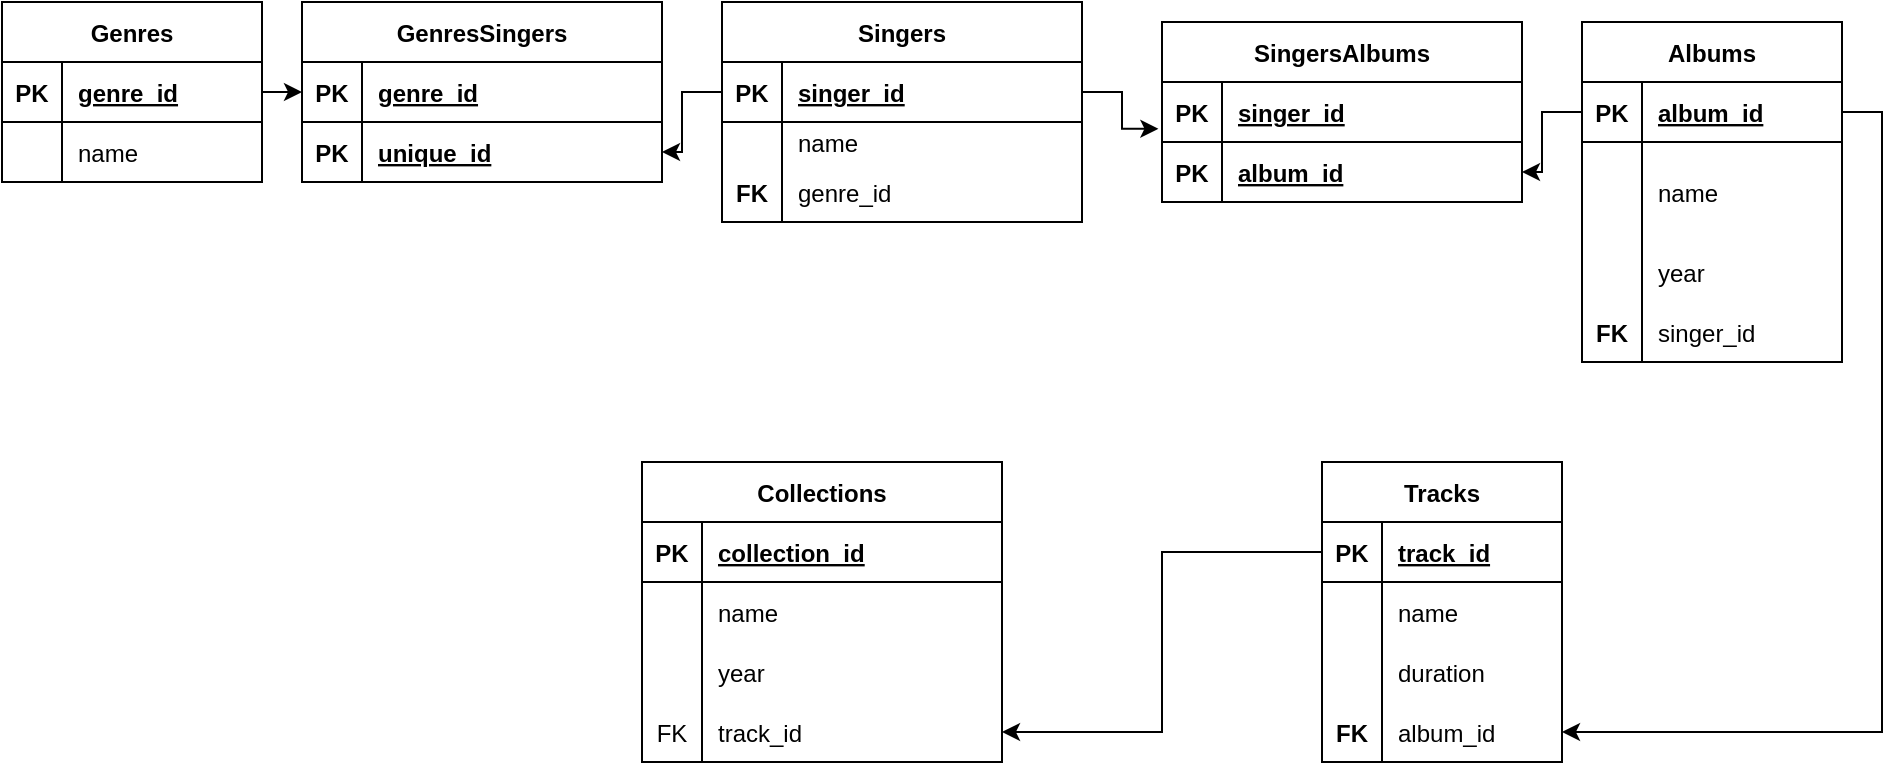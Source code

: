 <mxfile version="20.6.0" type="device"><diagram id="0lmoQ1hyOX2Jwl5TXgR4" name="Страница 1"><mxGraphModel dx="1865" dy="575" grid="1" gridSize="10" guides="1" tooltips="1" connect="1" arrows="1" fold="1" page="1" pageScale="1" pageWidth="827" pageHeight="1169" math="0" shadow="0"><root><mxCell id="0"/><mxCell id="1" parent="0"/><mxCell id="U6nxEI9K0FUVyEP7Qxob-1" value="Genres" style="shape=table;startSize=30;container=1;collapsible=1;childLayout=tableLayout;fixedRows=1;rowLines=0;fontStyle=1;align=center;resizeLast=1;" parent="1" vertex="1"><mxGeometry x="-110" y="10" width="130" height="90" as="geometry"/></mxCell><mxCell id="U6nxEI9K0FUVyEP7Qxob-2" value="" style="shape=tableRow;horizontal=0;startSize=0;swimlaneHead=0;swimlaneBody=0;fillColor=none;collapsible=0;dropTarget=0;points=[[0,0.5],[1,0.5]];portConstraint=eastwest;top=0;left=0;right=0;bottom=1;" parent="U6nxEI9K0FUVyEP7Qxob-1" vertex="1"><mxGeometry y="30" width="130" height="30" as="geometry"/></mxCell><mxCell id="U6nxEI9K0FUVyEP7Qxob-3" value="PK" style="shape=partialRectangle;connectable=0;fillColor=none;top=0;left=0;bottom=0;right=0;fontStyle=1;overflow=hidden;" parent="U6nxEI9K0FUVyEP7Qxob-2" vertex="1"><mxGeometry width="30" height="30" as="geometry"><mxRectangle width="30" height="30" as="alternateBounds"/></mxGeometry></mxCell><mxCell id="U6nxEI9K0FUVyEP7Qxob-4" value="genre_id" style="shape=partialRectangle;connectable=0;fillColor=none;top=0;left=0;bottom=0;right=0;align=left;spacingLeft=6;fontStyle=5;overflow=hidden;" parent="U6nxEI9K0FUVyEP7Qxob-2" vertex="1"><mxGeometry x="30" width="100" height="30" as="geometry"><mxRectangle width="100" height="30" as="alternateBounds"/></mxGeometry></mxCell><mxCell id="U6nxEI9K0FUVyEP7Qxob-5" value="" style="shape=tableRow;horizontal=0;startSize=0;swimlaneHead=0;swimlaneBody=0;fillColor=none;collapsible=0;dropTarget=0;points=[[0,0.5],[1,0.5]];portConstraint=eastwest;top=0;left=0;right=0;bottom=0;" parent="U6nxEI9K0FUVyEP7Qxob-1" vertex="1"><mxGeometry y="60" width="130" height="30" as="geometry"/></mxCell><mxCell id="U6nxEI9K0FUVyEP7Qxob-6" value="" style="shape=partialRectangle;connectable=0;fillColor=none;top=0;left=0;bottom=0;right=0;editable=1;overflow=hidden;" parent="U6nxEI9K0FUVyEP7Qxob-5" vertex="1"><mxGeometry width="30" height="30" as="geometry"><mxRectangle width="30" height="30" as="alternateBounds"/></mxGeometry></mxCell><mxCell id="U6nxEI9K0FUVyEP7Qxob-7" value="name" style="shape=partialRectangle;connectable=0;fillColor=none;top=0;left=0;bottom=0;right=0;align=left;spacingLeft=6;overflow=hidden;" parent="U6nxEI9K0FUVyEP7Qxob-5" vertex="1"><mxGeometry x="30" width="100" height="30" as="geometry"><mxRectangle width="100" height="30" as="alternateBounds"/></mxGeometry></mxCell><mxCell id="U6nxEI9K0FUVyEP7Qxob-14" value="Singers" style="shape=table;startSize=30;container=1;collapsible=1;childLayout=tableLayout;fixedRows=1;rowLines=0;fontStyle=1;align=center;resizeLast=1;" parent="1" vertex="1"><mxGeometry x="250" y="10" width="180" height="110" as="geometry"/></mxCell><mxCell id="U6nxEI9K0FUVyEP7Qxob-15" value="" style="shape=tableRow;horizontal=0;startSize=0;swimlaneHead=0;swimlaneBody=0;fillColor=none;collapsible=0;dropTarget=0;points=[[0,0.5],[1,0.5]];portConstraint=eastwest;top=0;left=0;right=0;bottom=1;" parent="U6nxEI9K0FUVyEP7Qxob-14" vertex="1"><mxGeometry y="30" width="180" height="30" as="geometry"/></mxCell><mxCell id="U6nxEI9K0FUVyEP7Qxob-16" value="PK" style="shape=partialRectangle;connectable=0;fillColor=none;top=0;left=0;bottom=0;right=0;fontStyle=1;overflow=hidden;" parent="U6nxEI9K0FUVyEP7Qxob-15" vertex="1"><mxGeometry width="30" height="30" as="geometry"><mxRectangle width="30" height="30" as="alternateBounds"/></mxGeometry></mxCell><mxCell id="U6nxEI9K0FUVyEP7Qxob-17" value="singer_id" style="shape=partialRectangle;connectable=0;fillColor=none;top=0;left=0;bottom=0;right=0;align=left;spacingLeft=6;fontStyle=5;overflow=hidden;" parent="U6nxEI9K0FUVyEP7Qxob-15" vertex="1"><mxGeometry x="30" width="150" height="30" as="geometry"><mxRectangle width="150" height="30" as="alternateBounds"/></mxGeometry></mxCell><mxCell id="U6nxEI9K0FUVyEP7Qxob-18" value="" style="shape=tableRow;horizontal=0;startSize=0;swimlaneHead=0;swimlaneBody=0;fillColor=none;collapsible=0;dropTarget=0;points=[[0,0.5],[1,0.5]];portConstraint=eastwest;top=0;left=0;right=0;bottom=0;" parent="U6nxEI9K0FUVyEP7Qxob-14" vertex="1"><mxGeometry y="60" width="180" height="20" as="geometry"/></mxCell><mxCell id="U6nxEI9K0FUVyEP7Qxob-19" value="" style="shape=partialRectangle;connectable=0;fillColor=none;top=0;left=0;bottom=0;right=0;editable=1;overflow=hidden;" parent="U6nxEI9K0FUVyEP7Qxob-18" vertex="1"><mxGeometry width="30" height="20" as="geometry"><mxRectangle width="30" height="20" as="alternateBounds"/></mxGeometry></mxCell><mxCell id="U6nxEI9K0FUVyEP7Qxob-20" value="name" style="shape=partialRectangle;connectable=0;fillColor=none;top=0;left=0;bottom=0;right=0;align=left;spacingLeft=6;overflow=hidden;" parent="U6nxEI9K0FUVyEP7Qxob-18" vertex="1"><mxGeometry x="30" width="150" height="20" as="geometry"><mxRectangle width="150" height="20" as="alternateBounds"/></mxGeometry></mxCell><mxCell id="U6nxEI9K0FUVyEP7Qxob-21" value="" style="shape=tableRow;horizontal=0;startSize=0;swimlaneHead=0;swimlaneBody=0;fillColor=none;collapsible=0;dropTarget=0;points=[[0,0.5],[1,0.5]];portConstraint=eastwest;top=0;left=0;right=0;bottom=0;" parent="U6nxEI9K0FUVyEP7Qxob-14" vertex="1"><mxGeometry y="80" width="180" height="30" as="geometry"/></mxCell><mxCell id="U6nxEI9K0FUVyEP7Qxob-22" value="FK" style="shape=partialRectangle;connectable=0;fillColor=none;top=0;left=0;bottom=0;right=0;editable=1;overflow=hidden;fontStyle=1" parent="U6nxEI9K0FUVyEP7Qxob-21" vertex="1"><mxGeometry width="30" height="30" as="geometry"><mxRectangle width="30" height="30" as="alternateBounds"/></mxGeometry></mxCell><mxCell id="U6nxEI9K0FUVyEP7Qxob-23" value="genre_id" style="shape=partialRectangle;connectable=0;fillColor=none;top=0;left=0;bottom=0;right=0;align=left;spacingLeft=6;overflow=hidden;" parent="U6nxEI9K0FUVyEP7Qxob-21" vertex="1"><mxGeometry x="30" width="150" height="30" as="geometry"><mxRectangle width="150" height="30" as="alternateBounds"/></mxGeometry></mxCell><mxCell id="U6nxEI9K0FUVyEP7Qxob-27" value="Albums" style="shape=table;startSize=30;container=1;collapsible=1;childLayout=tableLayout;fixedRows=1;rowLines=0;fontStyle=1;align=center;resizeLast=1;" parent="1" vertex="1"><mxGeometry x="680" y="20" width="130" height="170" as="geometry"/></mxCell><mxCell id="U6nxEI9K0FUVyEP7Qxob-28" value="" style="shape=tableRow;horizontal=0;startSize=0;swimlaneHead=0;swimlaneBody=0;fillColor=none;collapsible=0;dropTarget=0;points=[[0,0.5],[1,0.5]];portConstraint=eastwest;top=0;left=0;right=0;bottom=1;" parent="U6nxEI9K0FUVyEP7Qxob-27" vertex="1"><mxGeometry y="30" width="130" height="30" as="geometry"/></mxCell><mxCell id="U6nxEI9K0FUVyEP7Qxob-29" value="PK" style="shape=partialRectangle;connectable=0;fillColor=none;top=0;left=0;bottom=0;right=0;fontStyle=1;overflow=hidden;" parent="U6nxEI9K0FUVyEP7Qxob-28" vertex="1"><mxGeometry width="30" height="30" as="geometry"><mxRectangle width="30" height="30" as="alternateBounds"/></mxGeometry></mxCell><mxCell id="U6nxEI9K0FUVyEP7Qxob-30" value="album_id" style="shape=partialRectangle;connectable=0;fillColor=none;top=0;left=0;bottom=0;right=0;align=left;spacingLeft=6;fontStyle=5;overflow=hidden;" parent="U6nxEI9K0FUVyEP7Qxob-28" vertex="1"><mxGeometry x="30" width="100" height="30" as="geometry"><mxRectangle width="100" height="30" as="alternateBounds"/></mxGeometry></mxCell><mxCell id="U6nxEI9K0FUVyEP7Qxob-31" value="" style="shape=tableRow;horizontal=0;startSize=0;swimlaneHead=0;swimlaneBody=0;fillColor=none;collapsible=0;dropTarget=0;points=[[0,0.5],[1,0.5]];portConstraint=eastwest;top=0;left=0;right=0;bottom=0;" parent="U6nxEI9K0FUVyEP7Qxob-27" vertex="1"><mxGeometry y="60" width="130" height="50" as="geometry"/></mxCell><mxCell id="U6nxEI9K0FUVyEP7Qxob-32" value="" style="shape=partialRectangle;connectable=0;fillColor=none;top=0;left=0;bottom=0;right=0;editable=1;overflow=hidden;" parent="U6nxEI9K0FUVyEP7Qxob-31" vertex="1"><mxGeometry width="30" height="50" as="geometry"><mxRectangle width="30" height="50" as="alternateBounds"/></mxGeometry></mxCell><mxCell id="U6nxEI9K0FUVyEP7Qxob-33" value="name" style="shape=partialRectangle;connectable=0;fillColor=none;top=0;left=0;bottom=0;right=0;align=left;spacingLeft=6;overflow=hidden;" parent="U6nxEI9K0FUVyEP7Qxob-31" vertex="1"><mxGeometry x="30" width="100" height="50" as="geometry"><mxRectangle width="100" height="50" as="alternateBounds"/></mxGeometry></mxCell><mxCell id="U6nxEI9K0FUVyEP7Qxob-34" value="" style="shape=tableRow;horizontal=0;startSize=0;swimlaneHead=0;swimlaneBody=0;fillColor=none;collapsible=0;dropTarget=0;points=[[0,0.5],[1,0.5]];portConstraint=eastwest;top=0;left=0;right=0;bottom=0;" parent="U6nxEI9K0FUVyEP7Qxob-27" vertex="1"><mxGeometry y="110" width="130" height="30" as="geometry"/></mxCell><mxCell id="U6nxEI9K0FUVyEP7Qxob-35" value="" style="shape=partialRectangle;connectable=0;fillColor=none;top=0;left=0;bottom=0;right=0;editable=1;overflow=hidden;" parent="U6nxEI9K0FUVyEP7Qxob-34" vertex="1"><mxGeometry width="30" height="30" as="geometry"><mxRectangle width="30" height="30" as="alternateBounds"/></mxGeometry></mxCell><mxCell id="U6nxEI9K0FUVyEP7Qxob-36" value="year" style="shape=partialRectangle;connectable=0;fillColor=none;top=0;left=0;bottom=0;right=0;align=left;spacingLeft=6;overflow=hidden;" parent="U6nxEI9K0FUVyEP7Qxob-34" vertex="1"><mxGeometry x="30" width="100" height="30" as="geometry"><mxRectangle width="100" height="30" as="alternateBounds"/></mxGeometry></mxCell><mxCell id="U6nxEI9K0FUVyEP7Qxob-37" value="" style="shape=tableRow;horizontal=0;startSize=0;swimlaneHead=0;swimlaneBody=0;fillColor=none;collapsible=0;dropTarget=0;points=[[0,0.5],[1,0.5]];portConstraint=eastwest;top=0;left=0;right=0;bottom=0;" parent="U6nxEI9K0FUVyEP7Qxob-27" vertex="1"><mxGeometry y="140" width="130" height="30" as="geometry"/></mxCell><mxCell id="U6nxEI9K0FUVyEP7Qxob-38" value="FK" style="shape=partialRectangle;connectable=0;fillColor=none;top=0;left=0;bottom=0;right=0;editable=1;overflow=hidden;fontStyle=1" parent="U6nxEI9K0FUVyEP7Qxob-37" vertex="1"><mxGeometry width="30" height="30" as="geometry"><mxRectangle width="30" height="30" as="alternateBounds"/></mxGeometry></mxCell><mxCell id="U6nxEI9K0FUVyEP7Qxob-39" value="singer_id" style="shape=partialRectangle;connectable=0;fillColor=none;top=0;left=0;bottom=0;right=0;align=left;spacingLeft=6;overflow=hidden;" parent="U6nxEI9K0FUVyEP7Qxob-37" vertex="1"><mxGeometry x="30" width="100" height="30" as="geometry"><mxRectangle width="100" height="30" as="alternateBounds"/></mxGeometry></mxCell><mxCell id="U6nxEI9K0FUVyEP7Qxob-40" value="Tracks" style="shape=table;startSize=30;container=1;collapsible=1;childLayout=tableLayout;fixedRows=1;rowLines=0;fontStyle=1;align=center;resizeLast=1;" parent="1" vertex="1"><mxGeometry x="550" y="240" width="120" height="150" as="geometry"/></mxCell><mxCell id="U6nxEI9K0FUVyEP7Qxob-41" value="" style="shape=tableRow;horizontal=0;startSize=0;swimlaneHead=0;swimlaneBody=0;fillColor=none;collapsible=0;dropTarget=0;points=[[0,0.5],[1,0.5]];portConstraint=eastwest;top=0;left=0;right=0;bottom=1;" parent="U6nxEI9K0FUVyEP7Qxob-40" vertex="1"><mxGeometry y="30" width="120" height="30" as="geometry"/></mxCell><mxCell id="U6nxEI9K0FUVyEP7Qxob-42" value="PK" style="shape=partialRectangle;connectable=0;fillColor=none;top=0;left=0;bottom=0;right=0;fontStyle=1;overflow=hidden;" parent="U6nxEI9K0FUVyEP7Qxob-41" vertex="1"><mxGeometry width="30" height="30" as="geometry"><mxRectangle width="30" height="30" as="alternateBounds"/></mxGeometry></mxCell><mxCell id="U6nxEI9K0FUVyEP7Qxob-43" value="track_id" style="shape=partialRectangle;connectable=0;fillColor=none;top=0;left=0;bottom=0;right=0;align=left;spacingLeft=6;fontStyle=5;overflow=hidden;" parent="U6nxEI9K0FUVyEP7Qxob-41" vertex="1"><mxGeometry x="30" width="90" height="30" as="geometry"><mxRectangle width="90" height="30" as="alternateBounds"/></mxGeometry></mxCell><mxCell id="U6nxEI9K0FUVyEP7Qxob-44" value="" style="shape=tableRow;horizontal=0;startSize=0;swimlaneHead=0;swimlaneBody=0;fillColor=none;collapsible=0;dropTarget=0;points=[[0,0.5],[1,0.5]];portConstraint=eastwest;top=0;left=0;right=0;bottom=0;" parent="U6nxEI9K0FUVyEP7Qxob-40" vertex="1"><mxGeometry y="60" width="120" height="30" as="geometry"/></mxCell><mxCell id="U6nxEI9K0FUVyEP7Qxob-45" value="" style="shape=partialRectangle;connectable=0;fillColor=none;top=0;left=0;bottom=0;right=0;editable=1;overflow=hidden;" parent="U6nxEI9K0FUVyEP7Qxob-44" vertex="1"><mxGeometry width="30" height="30" as="geometry"><mxRectangle width="30" height="30" as="alternateBounds"/></mxGeometry></mxCell><mxCell id="U6nxEI9K0FUVyEP7Qxob-46" value="name" style="shape=partialRectangle;connectable=0;fillColor=none;top=0;left=0;bottom=0;right=0;align=left;spacingLeft=6;overflow=hidden;" parent="U6nxEI9K0FUVyEP7Qxob-44" vertex="1"><mxGeometry x="30" width="90" height="30" as="geometry"><mxRectangle width="90" height="30" as="alternateBounds"/></mxGeometry></mxCell><mxCell id="U6nxEI9K0FUVyEP7Qxob-47" value="" style="shape=tableRow;horizontal=0;startSize=0;swimlaneHead=0;swimlaneBody=0;fillColor=none;collapsible=0;dropTarget=0;points=[[0,0.5],[1,0.5]];portConstraint=eastwest;top=0;left=0;right=0;bottom=0;" parent="U6nxEI9K0FUVyEP7Qxob-40" vertex="1"><mxGeometry y="90" width="120" height="30" as="geometry"/></mxCell><mxCell id="U6nxEI9K0FUVyEP7Qxob-48" value="" style="shape=partialRectangle;connectable=0;fillColor=none;top=0;left=0;bottom=0;right=0;editable=1;overflow=hidden;" parent="U6nxEI9K0FUVyEP7Qxob-47" vertex="1"><mxGeometry width="30" height="30" as="geometry"><mxRectangle width="30" height="30" as="alternateBounds"/></mxGeometry></mxCell><mxCell id="U6nxEI9K0FUVyEP7Qxob-49" value="duration" style="shape=partialRectangle;connectable=0;fillColor=none;top=0;left=0;bottom=0;right=0;align=left;spacingLeft=6;overflow=hidden;" parent="U6nxEI9K0FUVyEP7Qxob-47" vertex="1"><mxGeometry x="30" width="90" height="30" as="geometry"><mxRectangle width="90" height="30" as="alternateBounds"/></mxGeometry></mxCell><mxCell id="U6nxEI9K0FUVyEP7Qxob-50" value="" style="shape=tableRow;horizontal=0;startSize=0;swimlaneHead=0;swimlaneBody=0;fillColor=none;collapsible=0;dropTarget=0;points=[[0,0.5],[1,0.5]];portConstraint=eastwest;top=0;left=0;right=0;bottom=0;" parent="U6nxEI9K0FUVyEP7Qxob-40" vertex="1"><mxGeometry y="120" width="120" height="30" as="geometry"/></mxCell><mxCell id="U6nxEI9K0FUVyEP7Qxob-51" value="FK" style="shape=partialRectangle;connectable=0;fillColor=none;top=0;left=0;bottom=0;right=0;editable=1;overflow=hidden;fontStyle=1" parent="U6nxEI9K0FUVyEP7Qxob-50" vertex="1"><mxGeometry width="30" height="30" as="geometry"><mxRectangle width="30" height="30" as="alternateBounds"/></mxGeometry></mxCell><mxCell id="U6nxEI9K0FUVyEP7Qxob-52" value="album_id" style="shape=partialRectangle;connectable=0;fillColor=none;top=0;left=0;bottom=0;right=0;align=left;spacingLeft=6;overflow=hidden;" parent="U6nxEI9K0FUVyEP7Qxob-50" vertex="1"><mxGeometry x="30" width="90" height="30" as="geometry"><mxRectangle width="90" height="30" as="alternateBounds"/></mxGeometry></mxCell><mxCell id="mBvKGqy-zx-wpc6mMcHT-1" value="GenresSingers" style="shape=table;startSize=30;container=1;collapsible=1;childLayout=tableLayout;fixedRows=1;rowLines=0;fontStyle=1;align=center;resizeLast=1;" vertex="1" parent="1"><mxGeometry x="40" y="10" width="180" height="90" as="geometry"/></mxCell><mxCell id="mBvKGqy-zx-wpc6mMcHT-2" value="" style="shape=tableRow;horizontal=0;startSize=0;swimlaneHead=0;swimlaneBody=0;fillColor=none;collapsible=0;dropTarget=0;points=[[0,0.5],[1,0.5]];portConstraint=eastwest;top=0;left=0;right=0;bottom=1;" vertex="1" parent="mBvKGqy-zx-wpc6mMcHT-1"><mxGeometry y="30" width="180" height="30" as="geometry"/></mxCell><mxCell id="mBvKGqy-zx-wpc6mMcHT-3" value="PK" style="shape=partialRectangle;connectable=0;fillColor=none;top=0;left=0;bottom=0;right=0;fontStyle=1;overflow=hidden;" vertex="1" parent="mBvKGqy-zx-wpc6mMcHT-2"><mxGeometry width="30" height="30" as="geometry"><mxRectangle width="30" height="30" as="alternateBounds"/></mxGeometry></mxCell><mxCell id="mBvKGqy-zx-wpc6mMcHT-4" value="genre_id" style="shape=partialRectangle;connectable=0;fillColor=none;top=0;left=0;bottom=0;right=0;align=left;spacingLeft=6;fontStyle=5;overflow=hidden;" vertex="1" parent="mBvKGqy-zx-wpc6mMcHT-2"><mxGeometry x="30" width="150" height="30" as="geometry"><mxRectangle width="150" height="30" as="alternateBounds"/></mxGeometry></mxCell><mxCell id="mBvKGqy-zx-wpc6mMcHT-14" value="" style="shape=tableRow;horizontal=0;startSize=0;swimlaneHead=0;swimlaneBody=0;fillColor=none;collapsible=0;dropTarget=0;points=[[0,0.5],[1,0.5]];portConstraint=eastwest;top=0;left=0;right=0;bottom=1;" vertex="1" parent="mBvKGqy-zx-wpc6mMcHT-1"><mxGeometry y="60" width="180" height="30" as="geometry"/></mxCell><mxCell id="mBvKGqy-zx-wpc6mMcHT-15" value="PK" style="shape=partialRectangle;connectable=0;fillColor=none;top=0;left=0;bottom=0;right=0;fontStyle=1;overflow=hidden;" vertex="1" parent="mBvKGqy-zx-wpc6mMcHT-14"><mxGeometry width="30" height="30" as="geometry"><mxRectangle width="30" height="30" as="alternateBounds"/></mxGeometry></mxCell><mxCell id="mBvKGqy-zx-wpc6mMcHT-16" value="unique_id" style="shape=partialRectangle;connectable=0;fillColor=none;top=0;left=0;bottom=0;right=0;align=left;spacingLeft=6;fontStyle=5;overflow=hidden;" vertex="1" parent="mBvKGqy-zx-wpc6mMcHT-14"><mxGeometry x="30" width="150" height="30" as="geometry"><mxRectangle width="150" height="30" as="alternateBounds"/></mxGeometry></mxCell><mxCell id="mBvKGqy-zx-wpc6mMcHT-27" style="edgeStyle=orthogonalEdgeStyle;rounded=0;orthogonalLoop=1;jettySize=auto;html=1;exitX=1;exitY=0.5;exitDx=0;exitDy=0;entryX=0;entryY=0.5;entryDx=0;entryDy=0;" edge="1" parent="1" source="U6nxEI9K0FUVyEP7Qxob-2" target="mBvKGqy-zx-wpc6mMcHT-2"><mxGeometry relative="1" as="geometry"/></mxCell><mxCell id="mBvKGqy-zx-wpc6mMcHT-28" style="edgeStyle=orthogonalEdgeStyle;rounded=0;orthogonalLoop=1;jettySize=auto;html=1;exitX=0;exitY=0.5;exitDx=0;exitDy=0;entryX=1;entryY=0.5;entryDx=0;entryDy=0;" edge="1" parent="1" source="U6nxEI9K0FUVyEP7Qxob-15" target="mBvKGqy-zx-wpc6mMcHT-14"><mxGeometry relative="1" as="geometry"/></mxCell><mxCell id="mBvKGqy-zx-wpc6mMcHT-29" value="SingersAlbums" style="shape=table;startSize=30;container=1;collapsible=1;childLayout=tableLayout;fixedRows=1;rowLines=0;fontStyle=1;align=center;resizeLast=1;" vertex="1" parent="1"><mxGeometry x="470" y="20" width="180" height="90" as="geometry"/></mxCell><mxCell id="mBvKGqy-zx-wpc6mMcHT-30" value="" style="shape=tableRow;horizontal=0;startSize=0;swimlaneHead=0;swimlaneBody=0;fillColor=none;collapsible=0;dropTarget=0;points=[[0,0.5],[1,0.5]];portConstraint=eastwest;top=0;left=0;right=0;bottom=1;" vertex="1" parent="mBvKGqy-zx-wpc6mMcHT-29"><mxGeometry y="30" width="180" height="30" as="geometry"/></mxCell><mxCell id="mBvKGqy-zx-wpc6mMcHT-31" value="PK" style="shape=partialRectangle;connectable=0;fillColor=none;top=0;left=0;bottom=0;right=0;fontStyle=1;overflow=hidden;" vertex="1" parent="mBvKGqy-zx-wpc6mMcHT-30"><mxGeometry width="30" height="30" as="geometry"><mxRectangle width="30" height="30" as="alternateBounds"/></mxGeometry></mxCell><mxCell id="mBvKGqy-zx-wpc6mMcHT-32" value="singer_id" style="shape=partialRectangle;connectable=0;fillColor=none;top=0;left=0;bottom=0;right=0;align=left;spacingLeft=6;fontStyle=5;overflow=hidden;" vertex="1" parent="mBvKGqy-zx-wpc6mMcHT-30"><mxGeometry x="30" width="150" height="30" as="geometry"><mxRectangle width="150" height="30" as="alternateBounds"/></mxGeometry></mxCell><mxCell id="mBvKGqy-zx-wpc6mMcHT-42" value="" style="shape=tableRow;horizontal=0;startSize=0;swimlaneHead=0;swimlaneBody=0;fillColor=none;collapsible=0;dropTarget=0;points=[[0,0.5],[1,0.5]];portConstraint=eastwest;top=0;left=0;right=0;bottom=1;" vertex="1" parent="mBvKGqy-zx-wpc6mMcHT-29"><mxGeometry y="60" width="180" height="30" as="geometry"/></mxCell><mxCell id="mBvKGqy-zx-wpc6mMcHT-43" value="PK" style="shape=partialRectangle;connectable=0;fillColor=none;top=0;left=0;bottom=0;right=0;fontStyle=1;overflow=hidden;" vertex="1" parent="mBvKGqy-zx-wpc6mMcHT-42"><mxGeometry width="30" height="30" as="geometry"><mxRectangle width="30" height="30" as="alternateBounds"/></mxGeometry></mxCell><mxCell id="mBvKGqy-zx-wpc6mMcHT-44" value="album_id" style="shape=partialRectangle;connectable=0;fillColor=none;top=0;left=0;bottom=0;right=0;align=left;spacingLeft=6;fontStyle=5;overflow=hidden;" vertex="1" parent="mBvKGqy-zx-wpc6mMcHT-42"><mxGeometry x="30" width="150" height="30" as="geometry"><mxRectangle width="150" height="30" as="alternateBounds"/></mxGeometry></mxCell><mxCell id="mBvKGqy-zx-wpc6mMcHT-47" style="edgeStyle=orthogonalEdgeStyle;rounded=0;orthogonalLoop=1;jettySize=auto;html=1;exitX=1;exitY=0.5;exitDx=0;exitDy=0;entryX=-0.01;entryY=0.78;entryDx=0;entryDy=0;entryPerimeter=0;" edge="1" parent="1" source="U6nxEI9K0FUVyEP7Qxob-15" target="mBvKGqy-zx-wpc6mMcHT-30"><mxGeometry relative="1" as="geometry"/></mxCell><mxCell id="mBvKGqy-zx-wpc6mMcHT-48" style="edgeStyle=orthogonalEdgeStyle;rounded=0;orthogonalLoop=1;jettySize=auto;html=1;exitX=0;exitY=0.5;exitDx=0;exitDy=0;entryX=1;entryY=0.5;entryDx=0;entryDy=0;" edge="1" parent="1" source="U6nxEI9K0FUVyEP7Qxob-28" target="mBvKGqy-zx-wpc6mMcHT-42"><mxGeometry relative="1" as="geometry"/></mxCell><mxCell id="mBvKGqy-zx-wpc6mMcHT-49" value="Collections" style="shape=table;startSize=30;container=1;collapsible=1;childLayout=tableLayout;fixedRows=1;rowLines=0;fontStyle=1;align=center;resizeLast=1;" vertex="1" parent="1"><mxGeometry x="210" y="240" width="180" height="150" as="geometry"/></mxCell><mxCell id="mBvKGqy-zx-wpc6mMcHT-50" value="" style="shape=tableRow;horizontal=0;startSize=0;swimlaneHead=0;swimlaneBody=0;fillColor=none;collapsible=0;dropTarget=0;points=[[0,0.5],[1,0.5]];portConstraint=eastwest;top=0;left=0;right=0;bottom=1;" vertex="1" parent="mBvKGqy-zx-wpc6mMcHT-49"><mxGeometry y="30" width="180" height="30" as="geometry"/></mxCell><mxCell id="mBvKGqy-zx-wpc6mMcHT-51" value="PK" style="shape=partialRectangle;connectable=0;fillColor=none;top=0;left=0;bottom=0;right=0;fontStyle=1;overflow=hidden;" vertex="1" parent="mBvKGqy-zx-wpc6mMcHT-50"><mxGeometry width="30" height="30" as="geometry"><mxRectangle width="30" height="30" as="alternateBounds"/></mxGeometry></mxCell><mxCell id="mBvKGqy-zx-wpc6mMcHT-52" value="collection_id" style="shape=partialRectangle;connectable=0;fillColor=none;top=0;left=0;bottom=0;right=0;align=left;spacingLeft=6;fontStyle=5;overflow=hidden;" vertex="1" parent="mBvKGqy-zx-wpc6mMcHT-50"><mxGeometry x="30" width="150" height="30" as="geometry"><mxRectangle width="150" height="30" as="alternateBounds"/></mxGeometry></mxCell><mxCell id="mBvKGqy-zx-wpc6mMcHT-53" value="" style="shape=tableRow;horizontal=0;startSize=0;swimlaneHead=0;swimlaneBody=0;fillColor=none;collapsible=0;dropTarget=0;points=[[0,0.5],[1,0.5]];portConstraint=eastwest;top=0;left=0;right=0;bottom=0;" vertex="1" parent="mBvKGqy-zx-wpc6mMcHT-49"><mxGeometry y="60" width="180" height="30" as="geometry"/></mxCell><mxCell id="mBvKGqy-zx-wpc6mMcHT-54" value="" style="shape=partialRectangle;connectable=0;fillColor=none;top=0;left=0;bottom=0;right=0;editable=1;overflow=hidden;" vertex="1" parent="mBvKGqy-zx-wpc6mMcHT-53"><mxGeometry width="30" height="30" as="geometry"><mxRectangle width="30" height="30" as="alternateBounds"/></mxGeometry></mxCell><mxCell id="mBvKGqy-zx-wpc6mMcHT-55" value="name" style="shape=partialRectangle;connectable=0;fillColor=none;top=0;left=0;bottom=0;right=0;align=left;spacingLeft=6;overflow=hidden;" vertex="1" parent="mBvKGqy-zx-wpc6mMcHT-53"><mxGeometry x="30" width="150" height="30" as="geometry"><mxRectangle width="150" height="30" as="alternateBounds"/></mxGeometry></mxCell><mxCell id="mBvKGqy-zx-wpc6mMcHT-56" value="" style="shape=tableRow;horizontal=0;startSize=0;swimlaneHead=0;swimlaneBody=0;fillColor=none;collapsible=0;dropTarget=0;points=[[0,0.5],[1,0.5]];portConstraint=eastwest;top=0;left=0;right=0;bottom=0;" vertex="1" parent="mBvKGqy-zx-wpc6mMcHT-49"><mxGeometry y="90" width="180" height="30" as="geometry"/></mxCell><mxCell id="mBvKGqy-zx-wpc6mMcHT-57" value="" style="shape=partialRectangle;connectable=0;fillColor=none;top=0;left=0;bottom=0;right=0;editable=1;overflow=hidden;" vertex="1" parent="mBvKGqy-zx-wpc6mMcHT-56"><mxGeometry width="30" height="30" as="geometry"><mxRectangle width="30" height="30" as="alternateBounds"/></mxGeometry></mxCell><mxCell id="mBvKGqy-zx-wpc6mMcHT-58" value="year" style="shape=partialRectangle;connectable=0;fillColor=none;top=0;left=0;bottom=0;right=0;align=left;spacingLeft=6;overflow=hidden;" vertex="1" parent="mBvKGqy-zx-wpc6mMcHT-56"><mxGeometry x="30" width="150" height="30" as="geometry"><mxRectangle width="150" height="30" as="alternateBounds"/></mxGeometry></mxCell><mxCell id="mBvKGqy-zx-wpc6mMcHT-59" value="" style="shape=tableRow;horizontal=0;startSize=0;swimlaneHead=0;swimlaneBody=0;fillColor=none;collapsible=0;dropTarget=0;points=[[0,0.5],[1,0.5]];portConstraint=eastwest;top=0;left=0;right=0;bottom=0;" vertex="1" parent="mBvKGqy-zx-wpc6mMcHT-49"><mxGeometry y="120" width="180" height="30" as="geometry"/></mxCell><mxCell id="mBvKGqy-zx-wpc6mMcHT-60" value="FK" style="shape=partialRectangle;connectable=0;fillColor=none;top=0;left=0;bottom=0;right=0;editable=1;overflow=hidden;" vertex="1" parent="mBvKGqy-zx-wpc6mMcHT-59"><mxGeometry width="30" height="30" as="geometry"><mxRectangle width="30" height="30" as="alternateBounds"/></mxGeometry></mxCell><mxCell id="mBvKGqy-zx-wpc6mMcHT-61" value="track_id" style="shape=partialRectangle;connectable=0;fillColor=none;top=0;left=0;bottom=0;right=0;align=left;spacingLeft=6;overflow=hidden;" vertex="1" parent="mBvKGqy-zx-wpc6mMcHT-59"><mxGeometry x="30" width="150" height="30" as="geometry"><mxRectangle width="150" height="30" as="alternateBounds"/></mxGeometry></mxCell><mxCell id="mBvKGqy-zx-wpc6mMcHT-62" style="edgeStyle=orthogonalEdgeStyle;rounded=0;orthogonalLoop=1;jettySize=auto;html=1;exitX=0;exitY=0.5;exitDx=0;exitDy=0;entryX=1;entryY=0.5;entryDx=0;entryDy=0;" edge="1" parent="1" source="U6nxEI9K0FUVyEP7Qxob-41" target="mBvKGqy-zx-wpc6mMcHT-59"><mxGeometry relative="1" as="geometry"/></mxCell><mxCell id="mBvKGqy-zx-wpc6mMcHT-63" style="edgeStyle=orthogonalEdgeStyle;rounded=0;orthogonalLoop=1;jettySize=auto;html=1;exitX=1;exitY=0.5;exitDx=0;exitDy=0;entryX=1;entryY=0.5;entryDx=0;entryDy=0;" edge="1" parent="1" source="U6nxEI9K0FUVyEP7Qxob-28" target="U6nxEI9K0FUVyEP7Qxob-50"><mxGeometry relative="1" as="geometry"/></mxCell></root></mxGraphModel></diagram></mxfile>